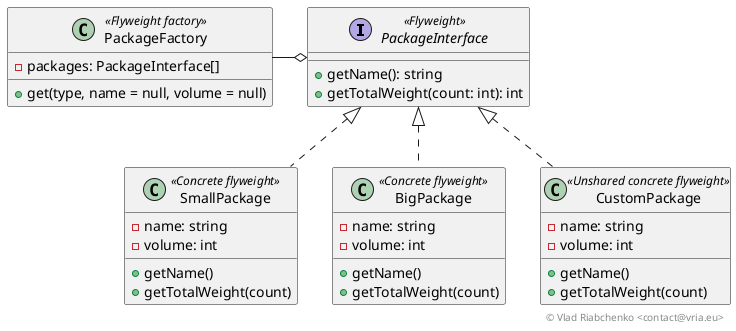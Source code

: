 @startuml

interface PackageInterface << Flyweight >> {
    +getName(): string
    +getTotalWeight(count: int): int
}

class SmallPackage <<Concrete flyweight>> {
    -name: string
    -volume: int
    +getName()
    +getTotalWeight(count)
}

class BigPackage <<Concrete flyweight>> {
    -name: string
    -volume: int
    +getName()
    +getTotalWeight(count)
}

class CustomPackage <<Unshared concrete flyweight>> {
    -name: string
    -volume: int
    +getName()
    +getTotalWeight(count)
}

class PackageFactory <<Flyweight factory>> {
    -packages: PackageInterface[]
    +get(type, name = null, volume = null)
}

SmallPackage .up.|> PackageInterface
BigPackage .up.|> PackageInterface
CustomPackage .up.|> PackageInterface
PackageFactory -right-o PackageInterface

right footer © Vlad Riabchenko <contact@vria.eu>

@enduml
